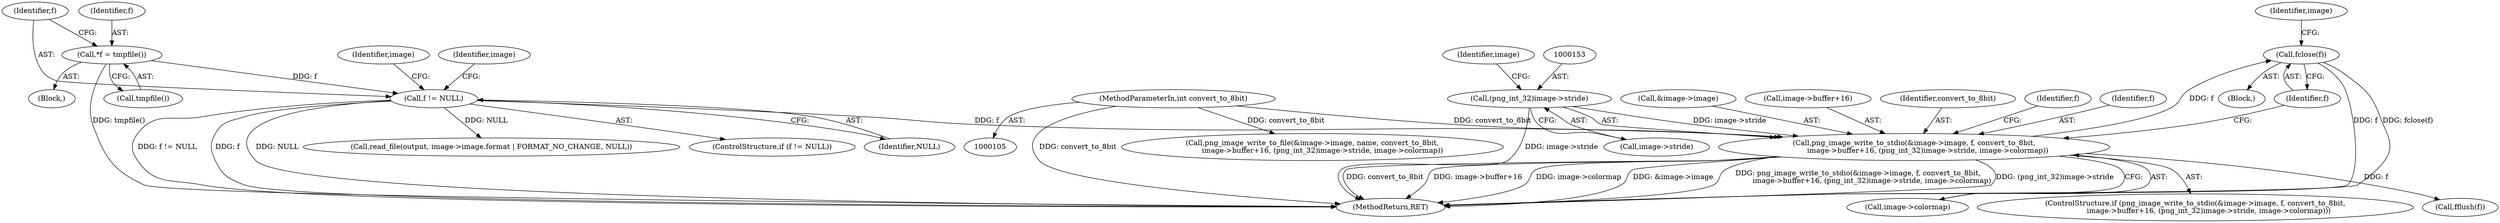 digraph "0_Android_9d4853418ab2f754c2b63e091c29c5529b8b86ca_31@API" {
"1000198" [label="(Call,fclose(f))"];
"1000140" [label="(Call,png_image_write_to_stdio(&image->image, f, convert_to_8bit,\n            image->buffer+16, (png_int_32)image->stride, image->colormap))"];
"1000135" [label="(Call,f != NULL)"];
"1000131" [label="(Call,*f = tmpfile())"];
"1000108" [label="(MethodParameterIn,int convert_to_8bit)"];
"1000152" [label="(Call,(png_int_32)image->stride)"];
"1000137" [label="(Identifier,NULL)"];
"1000141" [label="(Call,&image->image)"];
"1000147" [label="(Call,image->buffer+16)"];
"1000146" [label="(Identifier,convert_to_8bit)"];
"1000202" [label="(Identifier,image)"];
"1000198" [label="(Call,fclose(f))"];
"1000129" [label="(Block,)"];
"1000197" [label="(Block,)"];
"1000164" [label="(Identifier,f)"];
"1000152" [label="(Call,(png_int_32)image->stride)"];
"1000340" [label="(MethodReturn,RET)"];
"1000157" [label="(Call,image->colormap)"];
"1000139" [label="(ControlStructure,if (png_image_write_to_stdio(&image->image, f, convert_to_8bit,\n            image->buffer+16, (png_int_32)image->stride, image->colormap)))"];
"1000228" [label="(Call,png_image_write_to_file(&image->image, name, convert_to_8bit,\n         image->buffer+16, (png_int_32)image->stride, image->colormap))"];
"1000163" [label="(Call,fflush(f))"];
"1000143" [label="(Identifier,image)"];
"1000136" [label="(Identifier,f)"];
"1000131" [label="(Call,*f = tmpfile())"];
"1000132" [label="(Identifier,f)"];
"1000133" [label="(Call,tmpfile())"];
"1000158" [label="(Identifier,image)"];
"1000199" [label="(Identifier,f)"];
"1000279" [label="(Call,read_file(output, image->image.format | FORMAT_NO_CHANGE, NULL))"];
"1000134" [label="(ControlStructure,if (f != NULL))"];
"1000209" [label="(Identifier,image)"];
"1000145" [label="(Identifier,f)"];
"1000140" [label="(Call,png_image_write_to_stdio(&image->image, f, convert_to_8bit,\n            image->buffer+16, (png_int_32)image->stride, image->colormap))"];
"1000108" [label="(MethodParameterIn,int convert_to_8bit)"];
"1000154" [label="(Call,image->stride)"];
"1000135" [label="(Call,f != NULL)"];
"1000198" -> "1000197"  [label="AST: "];
"1000198" -> "1000199"  [label="CFG: "];
"1000199" -> "1000198"  [label="AST: "];
"1000202" -> "1000198"  [label="CFG: "];
"1000198" -> "1000340"  [label="DDG: f"];
"1000198" -> "1000340"  [label="DDG: fclose(f)"];
"1000140" -> "1000198"  [label="DDG: f"];
"1000140" -> "1000139"  [label="AST: "];
"1000140" -> "1000157"  [label="CFG: "];
"1000141" -> "1000140"  [label="AST: "];
"1000145" -> "1000140"  [label="AST: "];
"1000146" -> "1000140"  [label="AST: "];
"1000147" -> "1000140"  [label="AST: "];
"1000152" -> "1000140"  [label="AST: "];
"1000157" -> "1000140"  [label="AST: "];
"1000164" -> "1000140"  [label="CFG: "];
"1000199" -> "1000140"  [label="CFG: "];
"1000140" -> "1000340"  [label="DDG: image->colormap"];
"1000140" -> "1000340"  [label="DDG: &image->image"];
"1000140" -> "1000340"  [label="DDG: png_image_write_to_stdio(&image->image, f, convert_to_8bit,\n            image->buffer+16, (png_int_32)image->stride, image->colormap)"];
"1000140" -> "1000340"  [label="DDG: (png_int_32)image->stride"];
"1000140" -> "1000340"  [label="DDG: convert_to_8bit"];
"1000140" -> "1000340"  [label="DDG: image->buffer+16"];
"1000135" -> "1000140"  [label="DDG: f"];
"1000108" -> "1000140"  [label="DDG: convert_to_8bit"];
"1000152" -> "1000140"  [label="DDG: image->stride"];
"1000140" -> "1000163"  [label="DDG: f"];
"1000135" -> "1000134"  [label="AST: "];
"1000135" -> "1000137"  [label="CFG: "];
"1000136" -> "1000135"  [label="AST: "];
"1000137" -> "1000135"  [label="AST: "];
"1000143" -> "1000135"  [label="CFG: "];
"1000209" -> "1000135"  [label="CFG: "];
"1000135" -> "1000340"  [label="DDG: f != NULL"];
"1000135" -> "1000340"  [label="DDG: f"];
"1000135" -> "1000340"  [label="DDG: NULL"];
"1000131" -> "1000135"  [label="DDG: f"];
"1000135" -> "1000279"  [label="DDG: NULL"];
"1000131" -> "1000129"  [label="AST: "];
"1000131" -> "1000133"  [label="CFG: "];
"1000132" -> "1000131"  [label="AST: "];
"1000133" -> "1000131"  [label="AST: "];
"1000136" -> "1000131"  [label="CFG: "];
"1000131" -> "1000340"  [label="DDG: tmpfile()"];
"1000108" -> "1000105"  [label="AST: "];
"1000108" -> "1000340"  [label="DDG: convert_to_8bit"];
"1000108" -> "1000228"  [label="DDG: convert_to_8bit"];
"1000152" -> "1000154"  [label="CFG: "];
"1000153" -> "1000152"  [label="AST: "];
"1000154" -> "1000152"  [label="AST: "];
"1000158" -> "1000152"  [label="CFG: "];
"1000152" -> "1000340"  [label="DDG: image->stride"];
}
